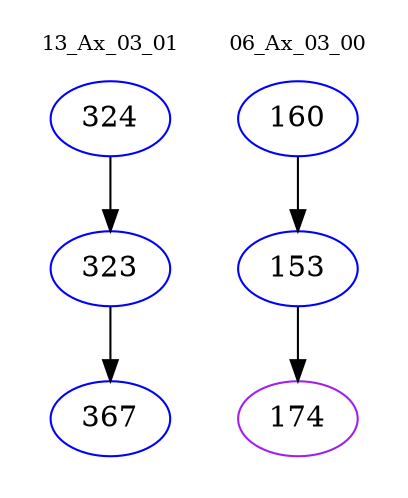 digraph{
subgraph cluster_0 {
color = white
label = "13_Ax_03_01";
fontsize=10;
T0_324 [label="324", color="blue"]
T0_324 -> T0_323 [color="black"]
T0_323 [label="323", color="blue"]
T0_323 -> T0_367 [color="black"]
T0_367 [label="367", color="blue"]
}
subgraph cluster_1 {
color = white
label = "06_Ax_03_00";
fontsize=10;
T1_160 [label="160", color="blue"]
T1_160 -> T1_153 [color="black"]
T1_153 [label="153", color="blue"]
T1_153 -> T1_174 [color="black"]
T1_174 [label="174", color="purple"]
}
}
